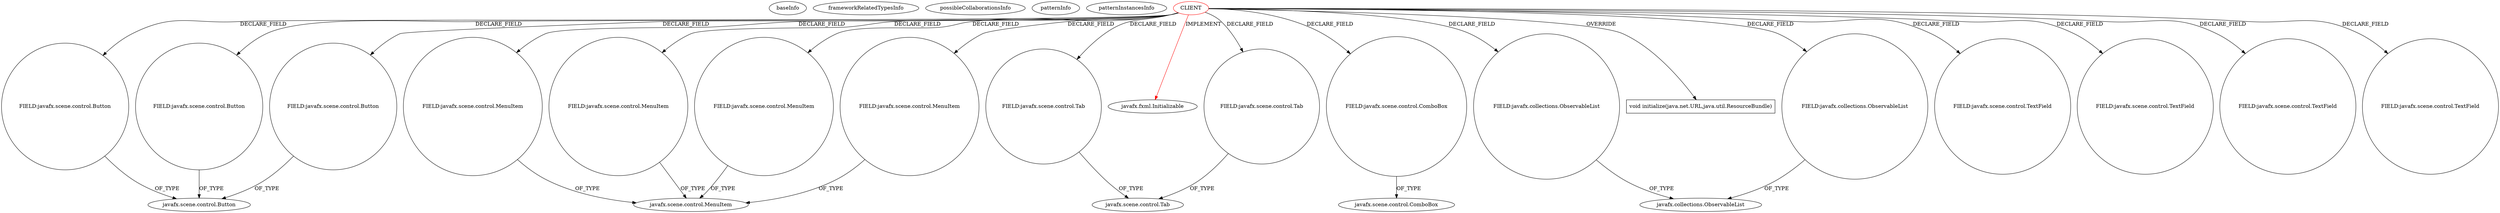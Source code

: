 digraph {
baseInfo[graphId=1445,category="pattern",isAnonymous=false,possibleRelation=false]
frameworkRelatedTypesInfo[0="javafx.fxml.Initializable"]
possibleCollaborationsInfo[]
patternInfo[frequency=2.0,patternRootClient=0]
patternInstancesInfo[0="JustinAarden-C2J-Stamboom~/JustinAarden-C2J-Stamboom/C2J-Stamboom-master/src/stamboom/gui/StamboomFXController.java~StamboomFXController~734",1="JoshuaHanrahan-DVDCollectionApp~/JoshuaHanrahan-DVDCollectionApp/DVDCollectionApp-master/src/dvdcollectionapp/view/DvdcollectionappfxmlController.java~DvdcollectionappfxmlController~728"]
51[label="javafx.scene.control.Tab",vertexType="FRAMEWORK_CLASS_TYPE",isFrameworkType=false]
54[label="FIELD:javafx.scene.control.Tab",vertexType="FIELD_DECLARATION",isFrameworkType=false,shape=circle]
0[label="CLIENT",vertexType="ROOT_CLIENT_CLASS_DECLARATION",isFrameworkType=false,color=red]
10[label="FIELD:javafx.scene.control.Button",vertexType="FIELD_DECLARATION",isFrameworkType=false,shape=circle]
40[label="FIELD:javafx.scene.control.MenuItem",vertexType="FIELD_DECLARATION",isFrameworkType=false,shape=circle]
4[label="FIELD:javafx.scene.control.Button",vertexType="FIELD_DECLARATION",isFrameworkType=false,shape=circle]
46[label="FIELD:javafx.scene.control.MenuItem",vertexType="FIELD_DECLARATION",isFrameworkType=false,shape=circle]
6[label="FIELD:javafx.scene.control.Button",vertexType="FIELD_DECLARATION",isFrameworkType=false,shape=circle]
44[label="FIELD:javafx.scene.control.MenuItem",vertexType="FIELD_DECLARATION",isFrameworkType=false,shape=circle]
42[label="FIELD:javafx.scene.control.MenuItem",vertexType="FIELD_DECLARATION",isFrameworkType=false,shape=circle]
1[label="javafx.fxml.Initializable",vertexType="FRAMEWORK_INTERFACE_TYPE",isFrameworkType=false]
16[label="FIELD:javafx.scene.control.ComboBox",vertexType="FIELD_DECLARATION",isFrameworkType=false,shape=circle]
32[label="FIELD:javafx.collections.ObservableList",vertexType="FIELD_DECLARATION",isFrameworkType=false,shape=circle]
3[label="javafx.collections.ObservableList",vertexType="FRAMEWORK_INTERFACE_TYPE",isFrameworkType=false]
2[label="FIELD:javafx.collections.ObservableList",vertexType="FIELD_DECLARATION",isFrameworkType=false,shape=circle]
96[label="void initialize(java.net.URL,java.util.ResourceBundle)",vertexType="OVERRIDING_METHOD_DECLARATION",isFrameworkType=false,shape=box]
41[label="javafx.scene.control.MenuItem",vertexType="FRAMEWORK_CLASS_TYPE",isFrameworkType=false]
5[label="javafx.scene.control.Button",vertexType="FRAMEWORK_CLASS_TYPE",isFrameworkType=false]
15[label="javafx.scene.control.ComboBox",vertexType="FRAMEWORK_CLASS_TYPE",isFrameworkType=false]
56[label="FIELD:javafx.scene.control.Tab",vertexType="FIELD_DECLARATION",isFrameworkType=false,shape=circle]
78[label="FIELD:javafx.scene.control.TextField",vertexType="FIELD_DECLARATION",isFrameworkType=false,shape=circle]
72[label="FIELD:javafx.scene.control.TextField",vertexType="FIELD_DECLARATION",isFrameworkType=false,shape=circle]
88[label="FIELD:javafx.scene.control.TextField",vertexType="FIELD_DECLARATION",isFrameworkType=false,shape=circle]
82[label="FIELD:javafx.scene.control.TextField",vertexType="FIELD_DECLARATION",isFrameworkType=false,shape=circle]
0->1[label="IMPLEMENT",color=red]
0->56[label="DECLARE_FIELD"]
2->3[label="OF_TYPE"]
0->42[label="DECLARE_FIELD"]
10->5[label="OF_TYPE"]
0->72[label="DECLARE_FIELD"]
44->41[label="OF_TYPE"]
0->40[label="DECLARE_FIELD"]
6->5[label="OF_TYPE"]
0->16[label="DECLARE_FIELD"]
16->15[label="OF_TYPE"]
0->46[label="DECLARE_FIELD"]
46->41[label="OF_TYPE"]
0->2[label="DECLARE_FIELD"]
0->54[label="DECLARE_FIELD"]
40->41[label="OF_TYPE"]
56->51[label="OF_TYPE"]
0->10[label="DECLARE_FIELD"]
0->32[label="DECLARE_FIELD"]
0->4[label="DECLARE_FIELD"]
0->6[label="DECLARE_FIELD"]
4->5[label="OF_TYPE"]
0->78[label="DECLARE_FIELD"]
0->82[label="DECLARE_FIELD"]
0->44[label="DECLARE_FIELD"]
54->51[label="OF_TYPE"]
0->88[label="DECLARE_FIELD"]
0->96[label="OVERRIDE"]
42->41[label="OF_TYPE"]
32->3[label="OF_TYPE"]
}
